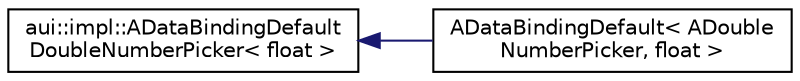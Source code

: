 digraph "Graphical Class Hierarchy"
{
 // LATEX_PDF_SIZE
  edge [fontname="Helvetica",fontsize="10",labelfontname="Helvetica",labelfontsize="10"];
  node [fontname="Helvetica",fontsize="10",shape=record];
  rankdir="LR";
  Node0 [label="aui::impl::ADataBindingDefault\lDoubleNumberPicker\< float \>",height=0.2,width=0.4,color="black", fillcolor="white", style="filled",URL="$structaui_1_1impl_1_1ADataBindingDefaultDoubleNumberPicker.html",tooltip=" "];
  Node0 -> Node1 [dir="back",color="midnightblue",fontsize="10",style="solid",fontname="Helvetica"];
  Node1 [label="ADataBindingDefault\< ADouble\lNumberPicker, float \>",height=0.2,width=0.4,color="black", fillcolor="white", style="filled",URL="$structADataBindingDefault_3_01ADoubleNumberPicker_00_01float_01_4.html",tooltip=" "];
}
